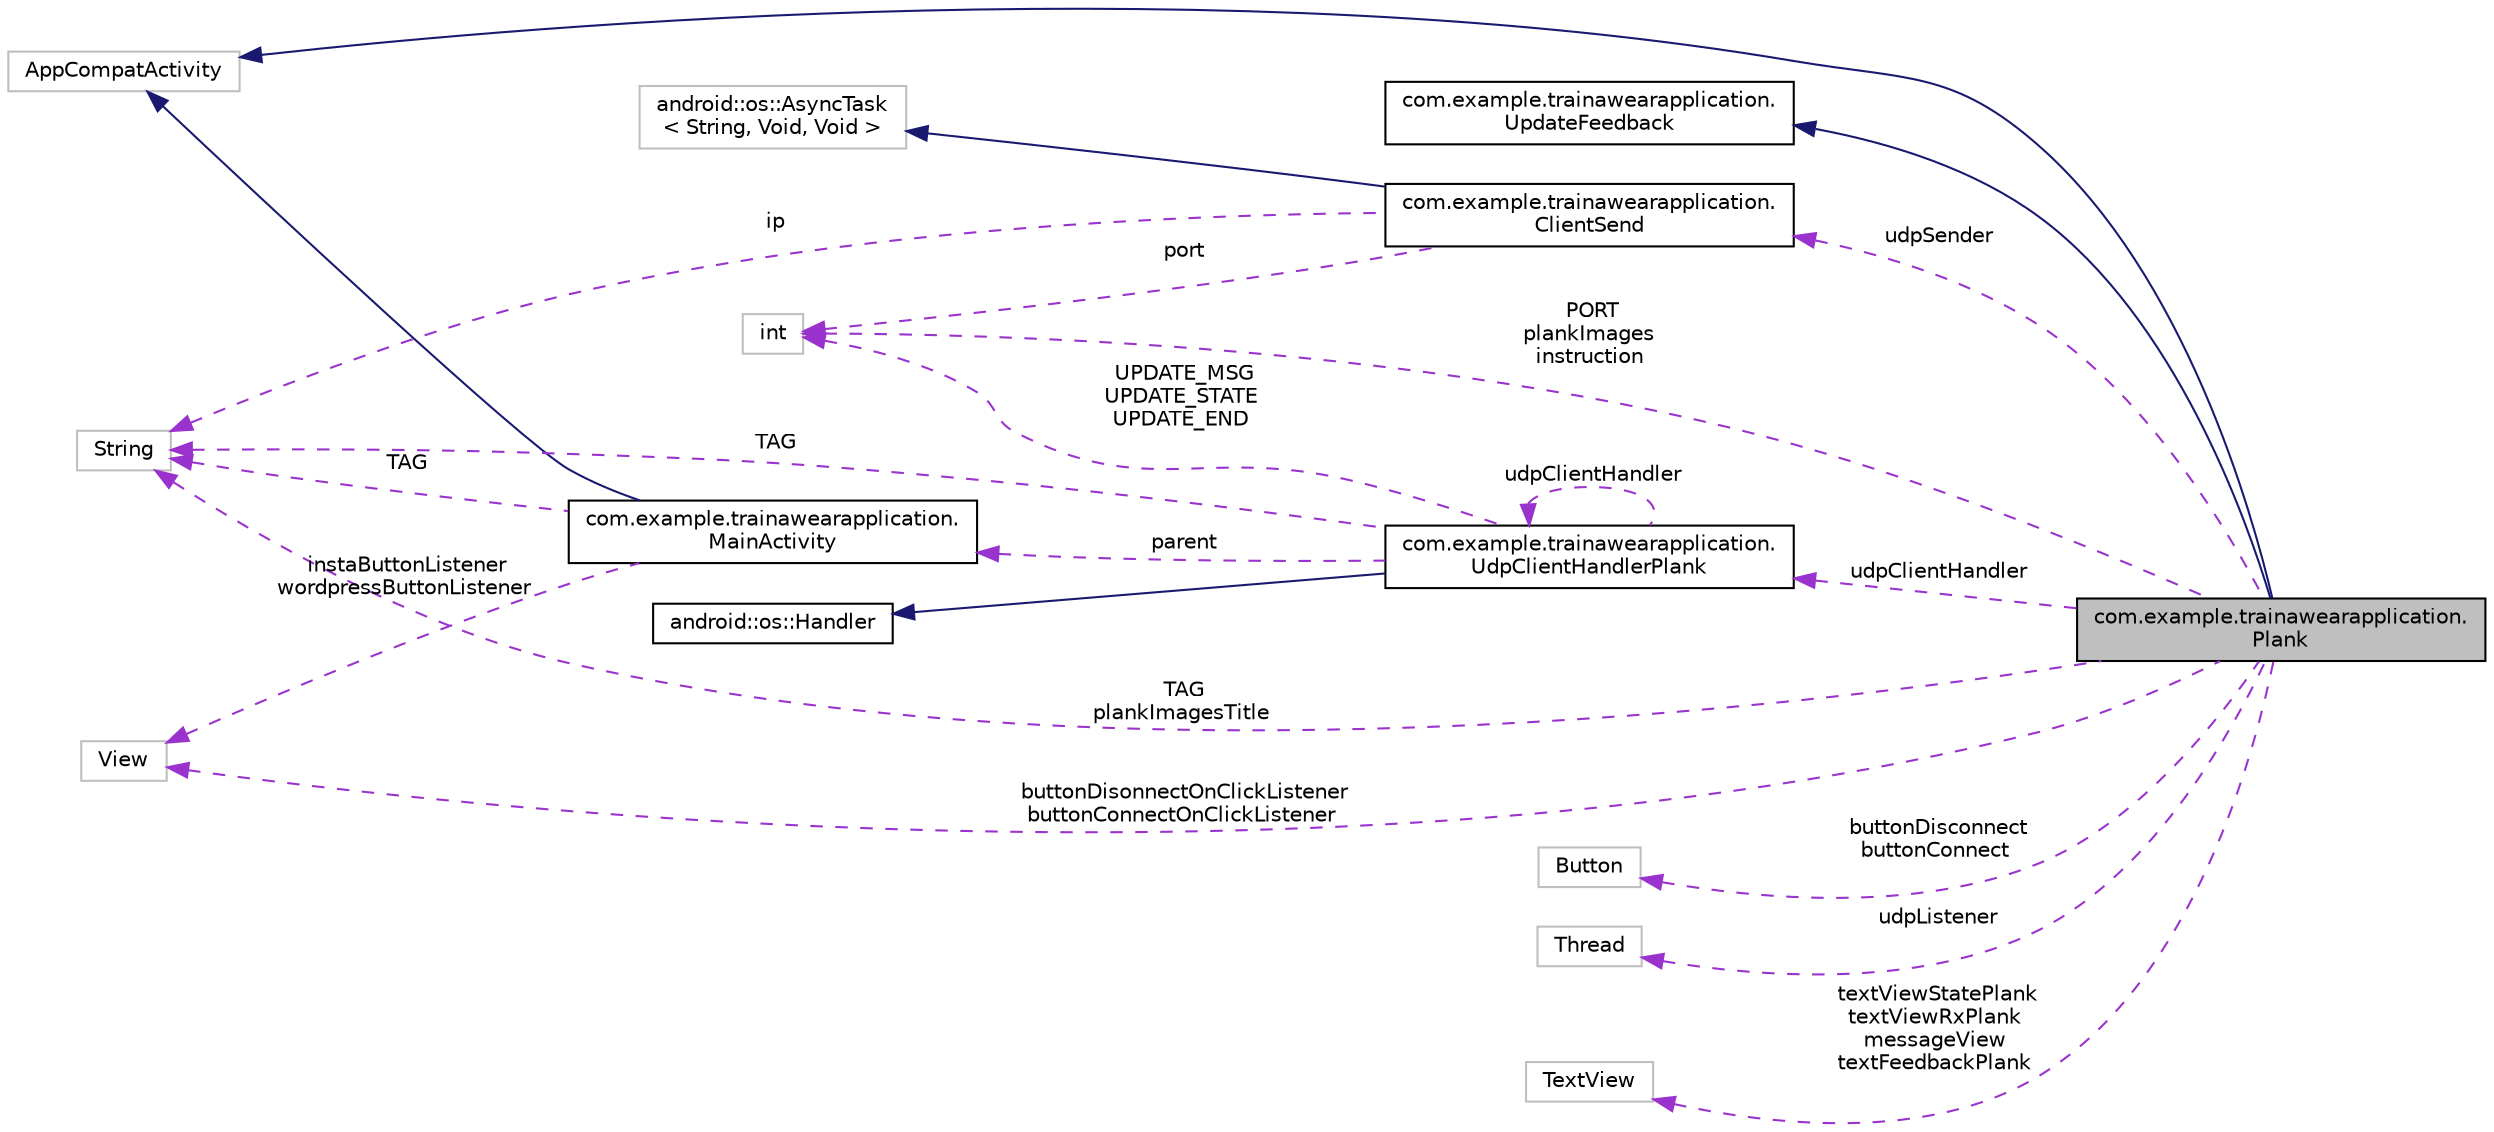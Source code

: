 digraph "com.example.trainawearapplication.Plank"
{
 // INTERACTIVE_SVG=YES
 // LATEX_PDF_SIZE
  edge [fontname="Helvetica",fontsize="10",labelfontname="Helvetica",labelfontsize="10"];
  node [fontname="Helvetica",fontsize="10",shape=record];
  rankdir="LR";
  Node3 [label="com.example.trainawearapplication.\lPlank",height=0.2,width=0.4,color="black", fillcolor="grey75", style="filled", fontcolor="black",tooltip=" "];
  Node4 -> Node3 [dir="back",color="midnightblue",fontsize="10",style="solid",fontname="Helvetica"];
  Node4 [label="AppCompatActivity",height=0.2,width=0.4,color="grey75", fillcolor="white", style="filled",tooltip=" "];
  Node5 -> Node3 [dir="back",color="midnightblue",fontsize="10",style="solid",fontname="Helvetica"];
  Node5 [label="com.example.trainawearapplication.\lUpdateFeedback",height=0.2,width=0.4,color="black", fillcolor="white", style="filled",URL="$interfacecom_1_1example_1_1trainawearapplication_1_1_update_feedback.html",tooltip=" "];
  Node6 -> Node3 [dir="back",color="darkorchid3",fontsize="10",style="dashed",label=" TAG\nplankImagesTitle" ,fontname="Helvetica"];
  Node6 [label="String",height=0.2,width=0.4,color="grey75", fillcolor="white", style="filled",tooltip=" "];
  Node7 -> Node3 [dir="back",color="darkorchid3",fontsize="10",style="dashed",label=" udpSender" ,fontname="Helvetica"];
  Node7 [label="com.example.trainawearapplication.\lClientSend",height=0.2,width=0.4,color="black", fillcolor="white", style="filled",URL="$classcom_1_1example_1_1trainawearapplication_1_1_client_send.html",tooltip=" "];
  Node8 -> Node7 [dir="back",color="midnightblue",fontsize="10",style="solid",fontname="Helvetica"];
  Node8 [label="android::os::AsyncTask\l\< String, Void, Void \>",height=0.2,width=0.4,color="grey75", fillcolor="white", style="filled",tooltip=" "];
  Node6 -> Node7 [dir="back",color="darkorchid3",fontsize="10",style="dashed",label=" ip" ,fontname="Helvetica"];
  Node9 -> Node7 [dir="back",color="darkorchid3",fontsize="10",style="dashed",label=" port" ,fontname="Helvetica"];
  Node9 [label="int",height=0.2,width=0.4,color="grey75", fillcolor="white", style="filled",tooltip=" "];
  Node10 -> Node3 [dir="back",color="darkorchid3",fontsize="10",style="dashed",label=" udpClientHandler" ,fontname="Helvetica"];
  Node10 [label="com.example.trainawearapplication.\lUdpClientHandlerPlank",height=0.2,width=0.4,color="black", fillcolor="white", style="filled",URL="$classcom_1_1example_1_1trainawearapplication_1_1_udp_client_handler_plank.html",tooltip=" "];
  Node11 -> Node10 [dir="back",color="midnightblue",fontsize="10",style="solid",fontname="Helvetica"];
  Node11 [label="android::os::Handler",height=0.2,width=0.4,color="black", fillcolor="white", style="filled",URL="$classandroid_1_1os_1_1_handler.html",tooltip=" "];
  Node6 -> Node10 [dir="back",color="darkorchid3",fontsize="10",style="dashed",label=" TAG" ,fontname="Helvetica"];
  Node10 -> Node10 [dir="back",color="darkorchid3",fontsize="10",style="dashed",label=" udpClientHandler" ,fontname="Helvetica"];
  Node12 -> Node10 [dir="back",color="darkorchid3",fontsize="10",style="dashed",label=" parent" ,fontname="Helvetica"];
  Node12 [label="com.example.trainawearapplication.\lMainActivity",height=0.2,width=0.4,color="black", fillcolor="white", style="filled",URL="$classcom_1_1example_1_1trainawearapplication_1_1_main_activity.html",tooltip=" "];
  Node4 -> Node12 [dir="back",color="midnightblue",fontsize="10",style="solid",fontname="Helvetica"];
  Node6 -> Node12 [dir="back",color="darkorchid3",fontsize="10",style="dashed",label=" TAG" ,fontname="Helvetica"];
  Node13 -> Node12 [dir="back",color="darkorchid3",fontsize="10",style="dashed",label=" instaButtonListener\nwordpressButtonListener" ,fontname="Helvetica"];
  Node13 [label="View",height=0.2,width=0.4,color="grey75", fillcolor="white", style="filled",tooltip=" "];
  Node9 -> Node10 [dir="back",color="darkorchid3",fontsize="10",style="dashed",label=" UPDATE_MSG\nUPDATE_STATE\nUPDATE_END" ,fontname="Helvetica"];
  Node14 -> Node3 [dir="back",color="darkorchid3",fontsize="10",style="dashed",label=" buttonDisconnect\nbuttonConnect" ,fontname="Helvetica"];
  Node14 [label="Button",height=0.2,width=0.4,color="grey75", fillcolor="white", style="filled",tooltip=" "];
  Node9 -> Node3 [dir="back",color="darkorchid3",fontsize="10",style="dashed",label=" PORT\nplankImages\ninstruction" ,fontname="Helvetica"];
  Node15 -> Node3 [dir="back",color="darkorchid3",fontsize="10",style="dashed",label=" udpListener" ,fontname="Helvetica"];
  Node15 [label="Thread",height=0.2,width=0.4,color="grey75", fillcolor="white", style="filled",tooltip=" "];
  Node13 -> Node3 [dir="back",color="darkorchid3",fontsize="10",style="dashed",label=" buttonDisonnectOnClickListener\nbuttonConnectOnClickListener" ,fontname="Helvetica"];
  Node16 -> Node3 [dir="back",color="darkorchid3",fontsize="10",style="dashed",label=" textViewStatePlank\ntextViewRxPlank\nmessageView\ntextFeedbackPlank" ,fontname="Helvetica"];
  Node16 [label="TextView",height=0.2,width=0.4,color="grey75", fillcolor="white", style="filled",tooltip=" "];
}
